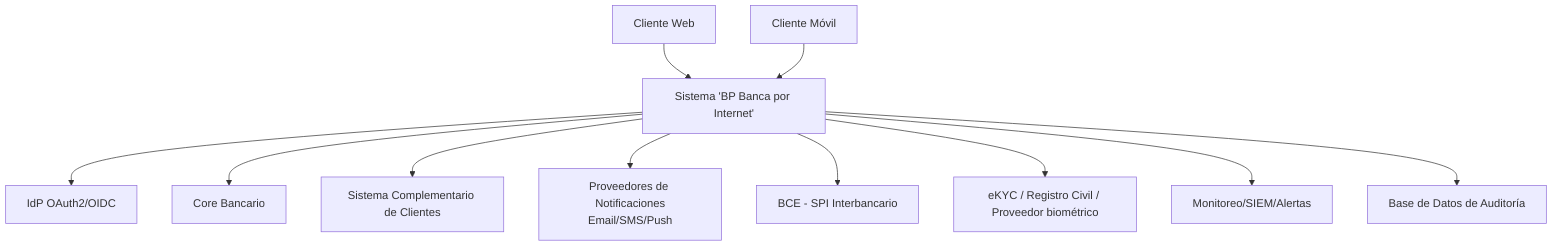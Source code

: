 graph TD
U1["Cliente Web"]
U2["Cliente Móvil"]
SYS["Sistema 'BP Banca por Internet'"]
CORE["Core Bancario"]
INFO["Sistema Complementario de Clientes"]
AUTH["IdP OAuth2/OIDC"]
NOTIF["Proveedores de Notificaciones<br/>Email/SMS/Push"]
SPI["BCE - SPI Interbancario"]
EKYC["eKYC / Registro Civil / Proveedor biométrico"]
MON["Monitoreo/SIEM/Alertas"]
AUD["Base de Datos de Auditoría"]
U1 --> SYS
U2 --> SYS
SYS --> AUTH
SYS --> CORE
SYS --> INFO
SYS --> NOTIF
SYS --> SPI
SYS --> EKYC
SYS --> MON
SYS --> AUD